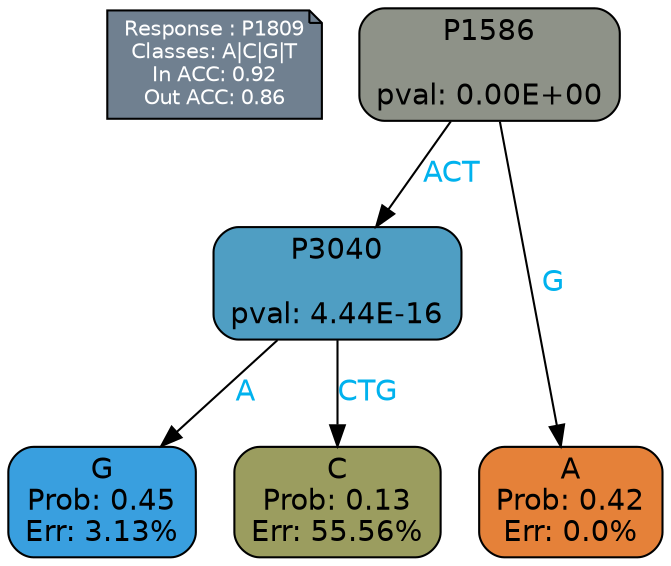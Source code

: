 digraph Tree {
node [shape=box, style="filled, rounded", color="black", fontname=helvetica] ;
graph [ranksep=equally, splines=polylines, bgcolor=transparent, dpi=600] ;
edge [fontname=helvetica] ;
LEGEND [label="Response : P1809
Classes: A|C|G|T
In ACC: 0.92
Out ACC: 0.86
",shape=note,align=left,style=filled,fillcolor="slategray",fontcolor="white",fontsize=10];1 [label="P1586

pval: 0.00E+00", fillcolor="#8e9288"] ;
2 [label="P3040

pval: 4.44E-16", fillcolor="#4f9ec3"] ;
3 [label="G
Prob: 0.45
Err: 3.13%", fillcolor="#399fdf"] ;
4 [label="C
Prob: 0.13
Err: 55.56%", fillcolor="#9b9d5f"] ;
5 [label="A
Prob: 0.42
Err: 0.0%", fillcolor="#e58139"] ;
1 -> 2 [label="ACT",fontcolor=deepskyblue2] ;
1 -> 5 [label="G",fontcolor=deepskyblue2] ;
2 -> 3 [label="A",fontcolor=deepskyblue2] ;
2 -> 4 [label="CTG",fontcolor=deepskyblue2] ;
{rank = same; 3;4;5;}{rank = same; LEGEND;1;}}